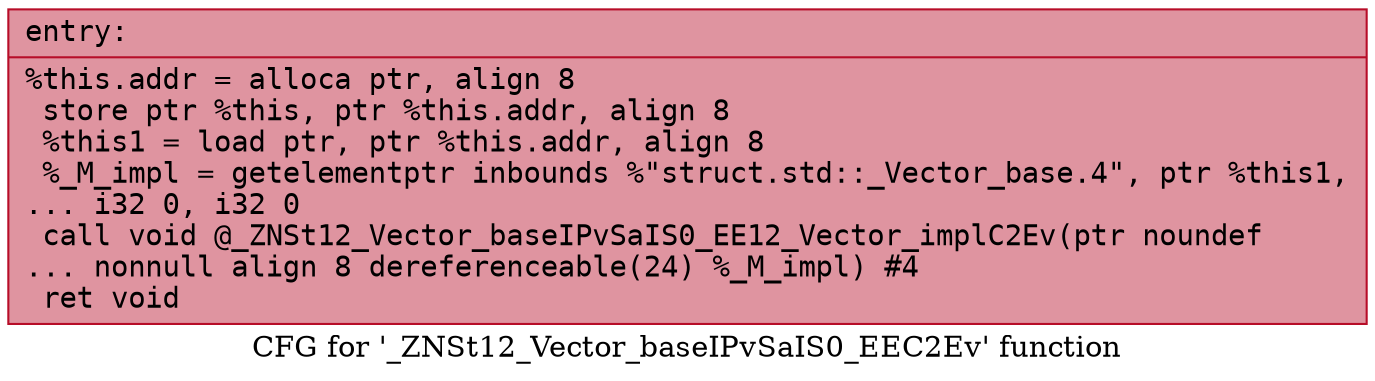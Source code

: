 digraph "CFG for '_ZNSt12_Vector_baseIPvSaIS0_EEC2Ev' function" {
	label="CFG for '_ZNSt12_Vector_baseIPvSaIS0_EEC2Ev' function";

	Node0x56285ac6ba20 [shape=record,color="#b70d28ff", style=filled, fillcolor="#b70d2870" fontname="Courier",label="{entry:\l|  %this.addr = alloca ptr, align 8\l  store ptr %this, ptr %this.addr, align 8\l  %this1 = load ptr, ptr %this.addr, align 8\l  %_M_impl = getelementptr inbounds %\"struct.std::_Vector_base.4\", ptr %this1,\l... i32 0, i32 0\l  call void @_ZNSt12_Vector_baseIPvSaIS0_EE12_Vector_implC2Ev(ptr noundef\l... nonnull align 8 dereferenceable(24) %_M_impl) #4\l  ret void\l}"];
}
